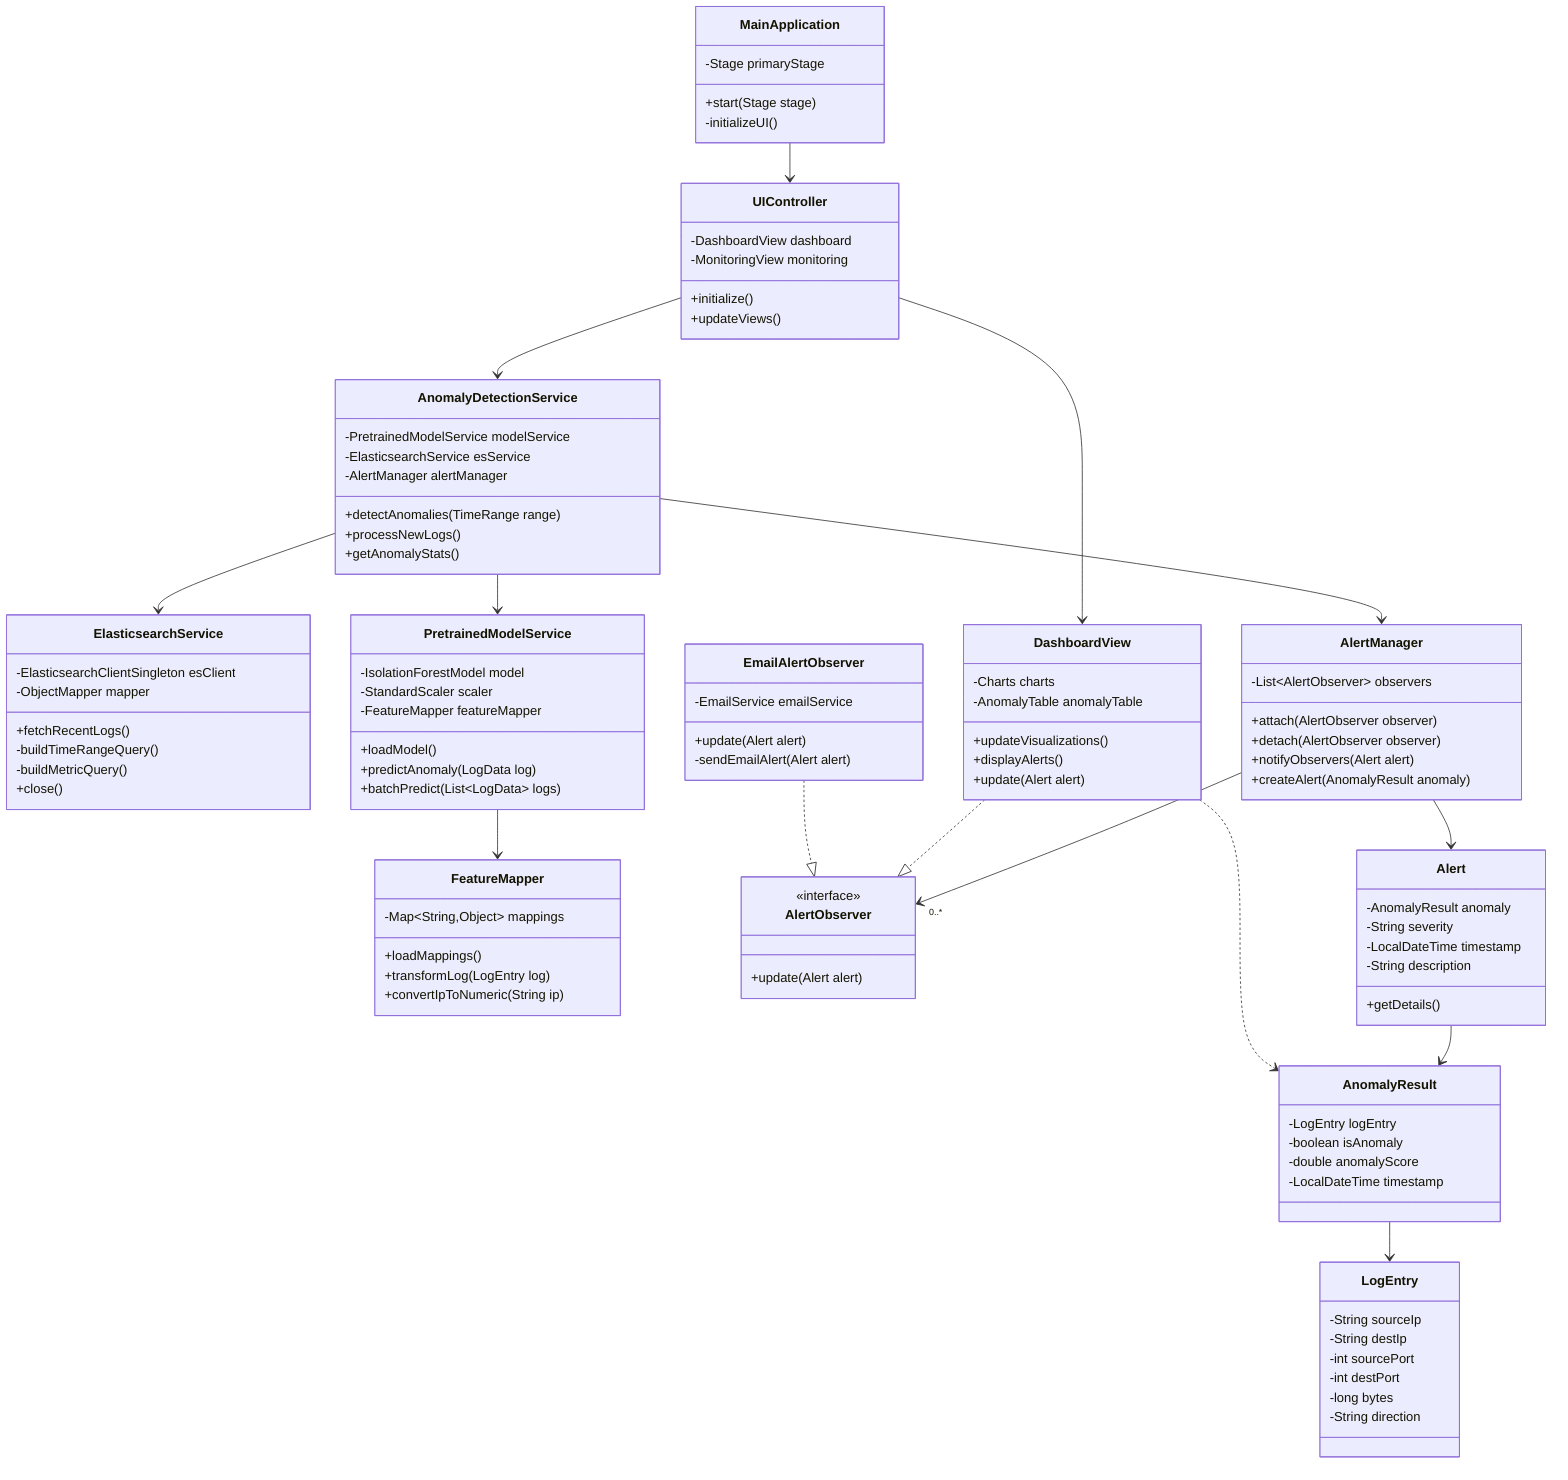 classDiagram
    class MainApplication {
        -Stage primaryStage
        +start(Stage stage)
        -initializeUI()
    }
    
    class UIController {
        -DashboardView dashboard
        -MonitoringView monitoring
        +initialize()
        +updateViews()
    }
    
    class ElasticsearchService {
        -ElasticsearchClientSingleton esClient
        -ObjectMapper mapper
        +fetchRecentLogs()
        -buildTimeRangeQuery()
        -buildMetricQuery()
        +close()
    }
    
    class PretrainedModelService {
        -IsolationForestModel model
        -StandardScaler scaler
        -FeatureMapper featureMapper
        +loadModel()
        +predictAnomaly(LogData log)
        +batchPredict(List~LogData~ logs)
    }
    
    class FeatureMapper {
        -Map~String,Object~ mappings
        +loadMappings()
        +transformLog(LogEntry log)
        +convertIpToNumeric(String ip)
    }

    class AlertManager {
        -List~AlertObserver~ observers
        +attach(AlertObserver observer)
        +detach(AlertObserver observer)
        +notifyObservers(Alert alert)
        +createAlert(AnomalyResult anomaly)
    }

    class AlertObserver {
        <<interface>>
        +update(Alert alert)
    }

    class DashboardView {
        -Charts charts
        -AnomalyTable anomalyTable
        +updateVisualizations()
        +displayAlerts()
        +update(Alert alert)
    }

    class EmailAlertObserver {
        -EmailService emailService
        +update(Alert alert)
        -sendEmailAlert(Alert alert)
    }

    class Alert {
        -AnomalyResult anomaly
        -String severity
        -LocalDateTime timestamp
        -String description
        +getDetails()
    }

    class AnomalyDetectionService {
        -PretrainedModelService modelService
        -ElasticsearchService esService
        -AlertManager alertManager
        +detectAnomalies(TimeRange range)
        +processNewLogs()
        +getAnomalyStats()
    }

    class LogEntry {
        -String sourceIp
        -String destIp
        -int sourcePort
        -int destPort
        -long bytes
        -String direction
    }
    
    class AnomalyResult {
        -LogEntry logEntry
        -boolean isAnomaly
        -double anomalyScore
        -LocalDateTime timestamp
    }

    MainApplication --> UIController
    UIController --> DashboardView
    UIController --> AnomalyDetectionService
    AnomalyDetectionService --> ElasticsearchService
    AnomalyDetectionService --> PretrainedModelService
    AnomalyDetectionService --> AlertManager
    PretrainedModelService --> FeatureMapper
    AlertManager --> "0..*" AlertObserver
    DashboardView ..|> AlertObserver
    EmailAlertObserver ..|> AlertObserver
    AlertManager --> Alert
    Alert --> AnomalyResult
    DashboardView ..> AnomalyResult
    AnomalyResult --> LogEntry